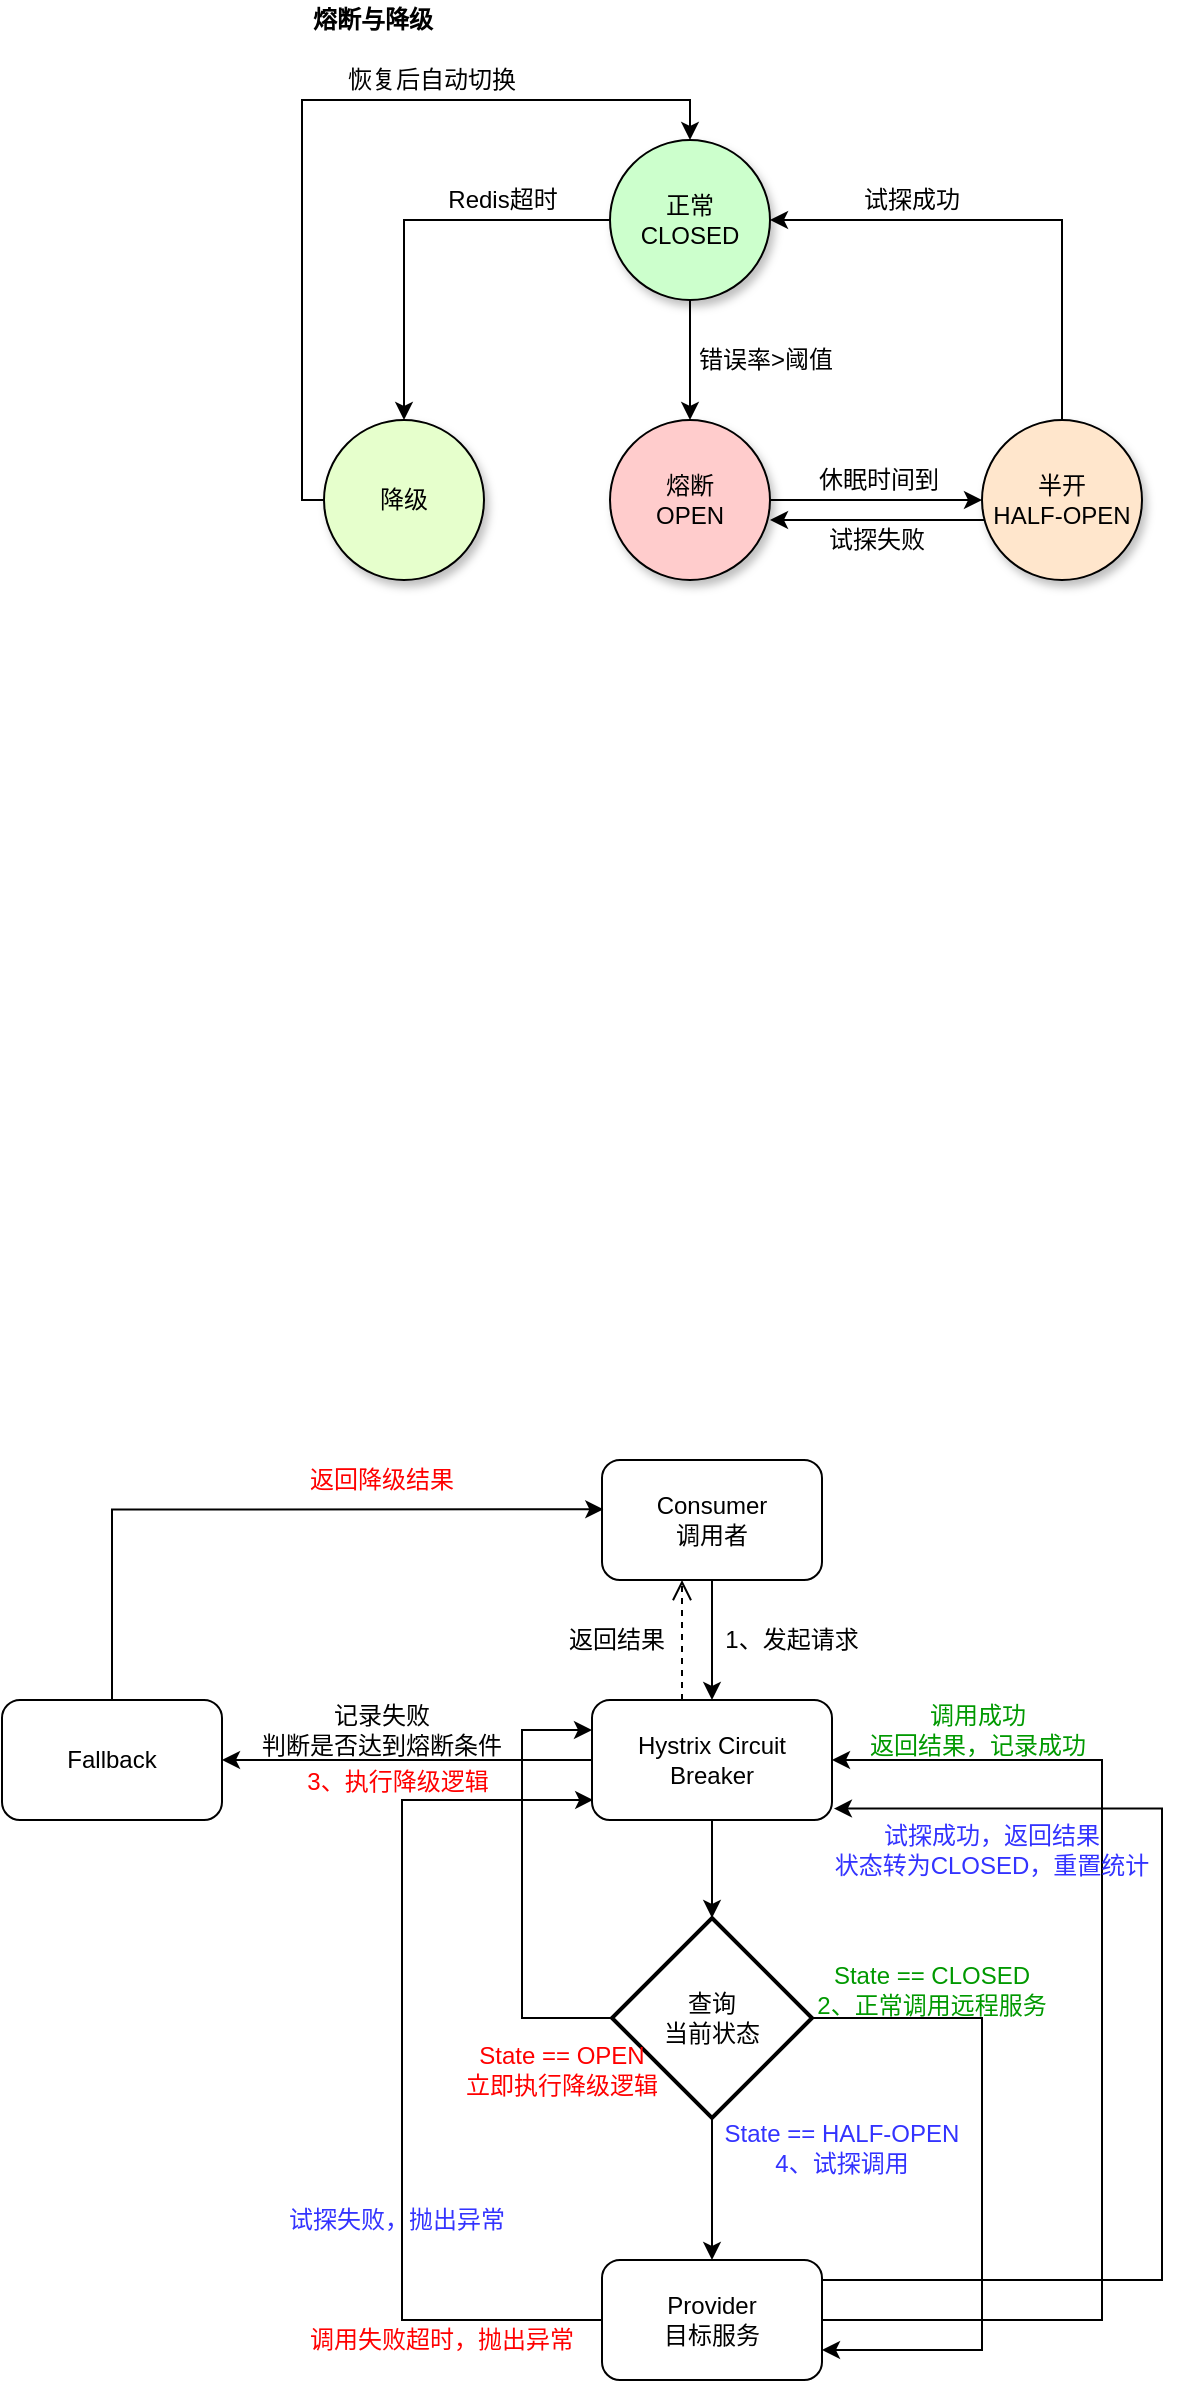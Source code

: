 <mxfile version="28.1.0">
  <diagram name="第 1 页" id="h3XlcaLD7YHMkemrR4Rt">
    <mxGraphModel dx="2172" dy="593" grid="1" gridSize="10" guides="1" tooltips="1" connect="1" arrows="1" fold="1" page="1" pageScale="1" pageWidth="827" pageHeight="1169" math="0" shadow="0">
      <root>
        <mxCell id="0" />
        <mxCell id="1" parent="0" />
        <mxCell id="Xkac7jo8qwM0DZp1vCGi-1" value="" style="group" parent="1" vertex="1" connectable="0">
          <mxGeometry x="140" y="110" width="420" height="290" as="geometry" />
        </mxCell>
        <mxCell id="Xkac7jo8qwM0DZp1vCGi-2" value="&lt;b&gt;熔断与降级&lt;/b&gt;" style="text;strokeColor=none;align=center;fillColor=none;html=1;verticalAlign=middle;whiteSpace=wrap;rounded=0;" parent="Xkac7jo8qwM0DZp1vCGi-1" vertex="1">
          <mxGeometry width="71" height="20" as="geometry" />
        </mxCell>
        <mxCell id="Xkac7jo8qwM0DZp1vCGi-3" style="edgeStyle=orthogonalEdgeStyle;rounded=0;orthogonalLoop=1;jettySize=auto;html=1;entryX=0.5;entryY=0;entryDx=0;entryDy=0;" parent="Xkac7jo8qwM0DZp1vCGi-1" source="Xkac7jo8qwM0DZp1vCGi-5" target="Xkac7jo8qwM0DZp1vCGi-9" edge="1">
          <mxGeometry relative="1" as="geometry" />
        </mxCell>
        <mxCell id="Xkac7jo8qwM0DZp1vCGi-4" style="edgeStyle=orthogonalEdgeStyle;rounded=0;orthogonalLoop=1;jettySize=auto;html=1;entryX=0.5;entryY=0;entryDx=0;entryDy=0;" parent="Xkac7jo8qwM0DZp1vCGi-1" source="Xkac7jo8qwM0DZp1vCGi-5" target="Xkac7jo8qwM0DZp1vCGi-7" edge="1">
          <mxGeometry relative="1" as="geometry" />
        </mxCell>
        <mxCell id="Xkac7jo8qwM0DZp1vCGi-5" value="正常&lt;br&gt;CLOSED" style="ellipse;whiteSpace=wrap;html=1;aspect=fixed;fillColor=#CCFFCC;shadow=1;" parent="Xkac7jo8qwM0DZp1vCGi-1" vertex="1">
          <mxGeometry x="154" y="70" width="80" height="80" as="geometry" />
        </mxCell>
        <mxCell id="Xkac7jo8qwM0DZp1vCGi-6" style="edgeStyle=orthogonalEdgeStyle;rounded=0;orthogonalLoop=1;jettySize=auto;html=1;entryX=0.5;entryY=0;entryDx=0;entryDy=0;" parent="Xkac7jo8qwM0DZp1vCGi-1" source="Xkac7jo8qwM0DZp1vCGi-7" target="Xkac7jo8qwM0DZp1vCGi-5" edge="1">
          <mxGeometry relative="1" as="geometry">
            <Array as="points">
              <mxPoint y="250" />
              <mxPoint y="50" />
              <mxPoint x="194" y="50" />
            </Array>
          </mxGeometry>
        </mxCell>
        <mxCell id="Xkac7jo8qwM0DZp1vCGi-7" value="降级" style="ellipse;whiteSpace=wrap;html=1;aspect=fixed;fillColor=#E6FFCC;shadow=1;" parent="Xkac7jo8qwM0DZp1vCGi-1" vertex="1">
          <mxGeometry x="11" y="210" width="80" height="80" as="geometry" />
        </mxCell>
        <mxCell id="Xkac7jo8qwM0DZp1vCGi-8" style="edgeStyle=orthogonalEdgeStyle;rounded=0;orthogonalLoop=1;jettySize=auto;html=1;entryX=0;entryY=0.5;entryDx=0;entryDy=0;" parent="Xkac7jo8qwM0DZp1vCGi-1" source="Xkac7jo8qwM0DZp1vCGi-9" target="Xkac7jo8qwM0DZp1vCGi-12" edge="1">
          <mxGeometry relative="1" as="geometry" />
        </mxCell>
        <mxCell id="Xkac7jo8qwM0DZp1vCGi-9" value="熔断&lt;br&gt;OPEN" style="ellipse;whiteSpace=wrap;html=1;aspect=fixed;fillColor=#FFCCCC;shadow=1;" parent="Xkac7jo8qwM0DZp1vCGi-1" vertex="1">
          <mxGeometry x="154" y="210" width="80" height="80" as="geometry" />
        </mxCell>
        <mxCell id="Xkac7jo8qwM0DZp1vCGi-10" style="edgeStyle=orthogonalEdgeStyle;rounded=0;orthogonalLoop=1;jettySize=auto;html=1;exitX=0;exitY=0.5;exitDx=0;exitDy=0;entryX=1;entryY=0.5;entryDx=0;entryDy=0;" parent="Xkac7jo8qwM0DZp1vCGi-1" edge="1">
          <mxGeometry relative="1" as="geometry">
            <mxPoint x="350" y="260" as="sourcePoint" />
            <mxPoint x="234" y="260" as="targetPoint" />
          </mxGeometry>
        </mxCell>
        <mxCell id="Xkac7jo8qwM0DZp1vCGi-11" style="edgeStyle=orthogonalEdgeStyle;rounded=0;orthogonalLoop=1;jettySize=auto;html=1;exitX=0.5;exitY=0;exitDx=0;exitDy=0;entryX=1;entryY=0.5;entryDx=0;entryDy=0;" parent="Xkac7jo8qwM0DZp1vCGi-1" source="Xkac7jo8qwM0DZp1vCGi-12" target="Xkac7jo8qwM0DZp1vCGi-5" edge="1">
          <mxGeometry relative="1" as="geometry" />
        </mxCell>
        <mxCell id="Xkac7jo8qwM0DZp1vCGi-12" value="半开&lt;br&gt;HALF-OPEN" style="ellipse;whiteSpace=wrap;html=1;aspect=fixed;fillColor=#FFE6CC;shadow=1;" parent="Xkac7jo8qwM0DZp1vCGi-1" vertex="1">
          <mxGeometry x="340" y="210" width="80" height="80" as="geometry" />
        </mxCell>
        <mxCell id="Xkac7jo8qwM0DZp1vCGi-13" value="Redis超时" style="text;strokeColor=none;align=center;fillColor=none;html=1;verticalAlign=middle;whiteSpace=wrap;rounded=0;" parent="Xkac7jo8qwM0DZp1vCGi-1" vertex="1">
          <mxGeometry x="70" y="90" width="61" height="20" as="geometry" />
        </mxCell>
        <mxCell id="Xkac7jo8qwM0DZp1vCGi-14" value="错误率&amp;gt;阈值" style="text;strokeColor=none;align=center;fillColor=none;html=1;verticalAlign=middle;whiteSpace=wrap;rounded=0;" parent="Xkac7jo8qwM0DZp1vCGi-1" vertex="1">
          <mxGeometry x="197.25" y="170" width="70" height="20" as="geometry" />
        </mxCell>
        <mxCell id="Xkac7jo8qwM0DZp1vCGi-15" value="休眠时间到" style="text;strokeColor=none;align=center;fillColor=none;html=1;verticalAlign=middle;whiteSpace=wrap;rounded=0;" parent="Xkac7jo8qwM0DZp1vCGi-1" vertex="1">
          <mxGeometry x="255.5" y="230" width="64.5" height="20" as="geometry" />
        </mxCell>
        <mxCell id="Xkac7jo8qwM0DZp1vCGi-16" value="试探失败" style="text;strokeColor=none;align=center;fillColor=none;html=1;verticalAlign=middle;whiteSpace=wrap;rounded=0;" parent="Xkac7jo8qwM0DZp1vCGi-1" vertex="1">
          <mxGeometry x="258.25" y="260" width="59" height="20" as="geometry" />
        </mxCell>
        <mxCell id="Xkac7jo8qwM0DZp1vCGi-17" value="试探成功" style="text;strokeColor=none;align=center;fillColor=none;html=1;verticalAlign=middle;whiteSpace=wrap;rounded=0;" parent="Xkac7jo8qwM0DZp1vCGi-1" vertex="1">
          <mxGeometry x="280" y="90" width="50" height="20" as="geometry" />
        </mxCell>
        <mxCell id="Xkac7jo8qwM0DZp1vCGi-18" value="恢复后自动切换" style="text;strokeColor=none;align=center;fillColor=none;html=1;verticalAlign=middle;whiteSpace=wrap;rounded=0;" parent="Xkac7jo8qwM0DZp1vCGi-1" vertex="1">
          <mxGeometry x="20" y="30" width="90" height="20" as="geometry" />
        </mxCell>
        <mxCell id="Xkac7jo8qwM0DZp1vCGi-47" style="edgeStyle=orthogonalEdgeStyle;rounded=0;orthogonalLoop=1;jettySize=auto;html=1;entryX=0.5;entryY=0;entryDx=0;entryDy=0;" parent="1" source="Xkac7jo8qwM0DZp1vCGi-45" target="Xkac7jo8qwM0DZp1vCGi-46" edge="1">
          <mxGeometry relative="1" as="geometry" />
        </mxCell>
        <mxCell id="Xkac7jo8qwM0DZp1vCGi-45" value="Consumer&lt;br&gt;调用者" style="rounded=1;whiteSpace=wrap;html=1;" parent="1" vertex="1">
          <mxGeometry x="290" y="840" width="110" height="60" as="geometry" />
        </mxCell>
        <mxCell id="Xkac7jo8qwM0DZp1vCGi-63" style="edgeStyle=orthogonalEdgeStyle;rounded=0;orthogonalLoop=1;jettySize=auto;html=1;entryX=1;entryY=0.5;entryDx=0;entryDy=0;" parent="1" source="Xkac7jo8qwM0DZp1vCGi-46" target="Xkac7jo8qwM0DZp1vCGi-62" edge="1">
          <mxGeometry relative="1" as="geometry" />
        </mxCell>
        <mxCell id="Xkac7jo8qwM0DZp1vCGi-46" value="Hystrix Circuit Breaker" style="rounded=1;whiteSpace=wrap;html=1;" parent="1" vertex="1">
          <mxGeometry x="285" y="960" width="120" height="60" as="geometry" />
        </mxCell>
        <mxCell id="Xkac7jo8qwM0DZp1vCGi-48" value="1、发起请求" style="text;strokeColor=none;align=center;fillColor=none;html=1;verticalAlign=middle;whiteSpace=wrap;rounded=0;" parent="1" vertex="1">
          <mxGeometry x="350" y="920" width="70" height="20" as="geometry" />
        </mxCell>
        <mxCell id="Xkac7jo8qwM0DZp1vCGi-53" style="edgeStyle=orthogonalEdgeStyle;rounded=0;orthogonalLoop=1;jettySize=auto;html=1;entryX=0.5;entryY=0;entryDx=0;entryDy=0;" parent="1" source="Xkac7jo8qwM0DZp1vCGi-49" target="Xkac7jo8qwM0DZp1vCGi-51" edge="1">
          <mxGeometry relative="1" as="geometry" />
        </mxCell>
        <mxCell id="Xkac7jo8qwM0DZp1vCGi-69" style="edgeStyle=orthogonalEdgeStyle;rounded=0;orthogonalLoop=1;jettySize=auto;html=1;entryX=0;entryY=0.25;entryDx=0;entryDy=0;exitX=0;exitY=0.5;exitDx=0;exitDy=0;exitPerimeter=0;" parent="1" source="Xkac7jo8qwM0DZp1vCGi-49" target="Xkac7jo8qwM0DZp1vCGi-46" edge="1">
          <mxGeometry relative="1" as="geometry">
            <Array as="points">
              <mxPoint x="250" y="1119" />
              <mxPoint x="250" y="975" />
            </Array>
          </mxGeometry>
        </mxCell>
        <mxCell id="Xkac7jo8qwM0DZp1vCGi-82" style="edgeStyle=orthogonalEdgeStyle;rounded=0;orthogonalLoop=1;jettySize=auto;html=1;entryX=1;entryY=0.75;entryDx=0;entryDy=0;exitX=1;exitY=0.5;exitDx=0;exitDy=0;exitPerimeter=0;" parent="1" source="Xkac7jo8qwM0DZp1vCGi-49" target="Xkac7jo8qwM0DZp1vCGi-51" edge="1">
          <mxGeometry relative="1" as="geometry">
            <Array as="points">
              <mxPoint x="480" y="1119" />
              <mxPoint x="480" y="1285" />
            </Array>
          </mxGeometry>
        </mxCell>
        <mxCell id="Xkac7jo8qwM0DZp1vCGi-49" value="查询&lt;br&gt;当前状态" style="strokeWidth=2;html=1;shape=mxgraph.flowchart.decision;whiteSpace=wrap;" parent="1" vertex="1">
          <mxGeometry x="295" y="1069" width="100" height="100" as="geometry" />
        </mxCell>
        <mxCell id="Xkac7jo8qwM0DZp1vCGi-50" style="edgeStyle=orthogonalEdgeStyle;rounded=0;orthogonalLoop=1;jettySize=auto;html=1;entryX=0.5;entryY=0;entryDx=0;entryDy=0;entryPerimeter=0;" parent="1" source="Xkac7jo8qwM0DZp1vCGi-46" target="Xkac7jo8qwM0DZp1vCGi-49" edge="1">
          <mxGeometry relative="1" as="geometry" />
        </mxCell>
        <mxCell id="Xkac7jo8qwM0DZp1vCGi-78" style="edgeStyle=orthogonalEdgeStyle;rounded=0;orthogonalLoop=1;jettySize=auto;html=1;entryX=1;entryY=0.5;entryDx=0;entryDy=0;" parent="1" source="Xkac7jo8qwM0DZp1vCGi-51" target="Xkac7jo8qwM0DZp1vCGi-46" edge="1">
          <mxGeometry relative="1" as="geometry">
            <Array as="points">
              <mxPoint x="540" y="1270" />
              <mxPoint x="540" y="990" />
            </Array>
          </mxGeometry>
        </mxCell>
        <mxCell id="Xkac7jo8qwM0DZp1vCGi-51" value="Provider&lt;br&gt;目标服务" style="rounded=1;whiteSpace=wrap;html=1;" parent="1" vertex="1">
          <mxGeometry x="290" y="1240" width="110" height="60" as="geometry" />
        </mxCell>
        <mxCell id="Xkac7jo8qwM0DZp1vCGi-54" value="&lt;font&gt;&lt;font style=&quot;color: rgb(0, 153, 0);&quot;&gt;State == CLOSED&lt;br&gt;2、正常调用远程服务&lt;/font&gt;&lt;br&gt;&lt;/font&gt;" style="text;strokeColor=none;align=center;fillColor=none;html=1;verticalAlign=middle;whiteSpace=wrap;rounded=0;" parent="1" vertex="1">
          <mxGeometry x="395" y="1090" width="120" height="30" as="geometry" />
        </mxCell>
        <mxCell id="Xkac7jo8qwM0DZp1vCGi-57" value="&lt;font style=&quot;color: rgb(0, 153, 0);&quot;&gt;&lt;font color=&quot;#009900&quot;&gt;调用成功&lt;br&gt;返回结果，&lt;/font&gt;&lt;font color=&quot;#009900&quot;&gt;记录成功&lt;/font&gt;&lt;br&gt;&lt;/font&gt;" style="text;strokeColor=none;align=center;fillColor=none;html=1;verticalAlign=middle;whiteSpace=wrap;rounded=0;" parent="1" vertex="1">
          <mxGeometry x="420" y="960" width="116" height="30" as="geometry" />
        </mxCell>
        <mxCell id="Xkac7jo8qwM0DZp1vCGi-58" value="&lt;font style=&quot;color: rgb(0, 0, 0);&quot;&gt;返回结果&lt;/font&gt;" style="text;strokeColor=none;align=center;fillColor=none;html=1;verticalAlign=middle;whiteSpace=wrap;rounded=0;" parent="1" vertex="1">
          <mxGeometry x="270" y="920" width="54.5" height="20" as="geometry" />
        </mxCell>
        <mxCell id="Xkac7jo8qwM0DZp1vCGi-59" value="" style="html=1;verticalAlign=bottom;endArrow=open;dashed=1;endSize=8;curved=0;rounded=0;" parent="1" edge="1">
          <mxGeometry relative="1" as="geometry">
            <mxPoint x="330" y="960" as="sourcePoint" />
            <mxPoint x="330" y="900" as="targetPoint" />
          </mxGeometry>
        </mxCell>
        <mxCell id="Xkac7jo8qwM0DZp1vCGi-61" value="&lt;font style=&quot;color: rgb(255, 0, 0);&quot;&gt;调用失败超时，抛出异常&lt;/font&gt;" style="text;strokeColor=none;align=center;fillColor=none;html=1;verticalAlign=middle;whiteSpace=wrap;rounded=0;" parent="1" vertex="1">
          <mxGeometry x="140" y="1270" width="140" height="20" as="geometry" />
        </mxCell>
        <mxCell id="Xkac7jo8qwM0DZp1vCGi-62" value="Fallback" style="rounded=1;whiteSpace=wrap;html=1;" parent="1" vertex="1">
          <mxGeometry x="-10" y="960" width="110" height="60" as="geometry" />
        </mxCell>
        <mxCell id="Xkac7jo8qwM0DZp1vCGi-64" value="&lt;font style=&quot;color: rgb(255, 0, 0);&quot;&gt;3、执行降级逻辑&lt;/font&gt;" style="text;strokeColor=none;align=center;fillColor=none;html=1;verticalAlign=middle;whiteSpace=wrap;rounded=0;" parent="1" vertex="1">
          <mxGeometry x="137.5" y="990" width="100" height="21" as="geometry" />
        </mxCell>
        <mxCell id="Xkac7jo8qwM0DZp1vCGi-65" style="edgeStyle=orthogonalEdgeStyle;rounded=0;orthogonalLoop=1;jettySize=auto;html=1;entryX=0.006;entryY=0.411;entryDx=0;entryDy=0;entryPerimeter=0;exitX=0.5;exitY=0;exitDx=0;exitDy=0;" parent="1" source="Xkac7jo8qwM0DZp1vCGi-62" target="Xkac7jo8qwM0DZp1vCGi-45" edge="1">
          <mxGeometry relative="1" as="geometry" />
        </mxCell>
        <mxCell id="Xkac7jo8qwM0DZp1vCGi-66" value="&lt;font style=&quot;color: rgb(255, 0, 0);&quot;&gt;返回降级结果&lt;/font&gt;" style="text;strokeColor=none;align=center;fillColor=none;html=1;verticalAlign=middle;whiteSpace=wrap;rounded=0;" parent="1" vertex="1">
          <mxGeometry x="140" y="840" width="80" height="20" as="geometry" />
        </mxCell>
        <mxCell id="Xkac7jo8qwM0DZp1vCGi-67" value="记录失败&lt;br&gt;判断是否达到熔断条件" style="text;strokeColor=none;align=center;fillColor=none;html=1;verticalAlign=middle;whiteSpace=wrap;rounded=0;" parent="1" vertex="1">
          <mxGeometry x="115" y="960" width="130" height="30" as="geometry" />
        </mxCell>
        <mxCell id="Xkac7jo8qwM0DZp1vCGi-73" value="&lt;font style=&quot;color: rgb(51, 51, 255);&quot;&gt;State == HALF-OPEN&lt;br&gt;4、试探调用&lt;/font&gt;" style="text;strokeColor=none;align=center;fillColor=none;html=1;verticalAlign=middle;whiteSpace=wrap;rounded=0;" parent="1" vertex="1">
          <mxGeometry x="350" y="1169" width="120" height="30" as="geometry" />
        </mxCell>
        <mxCell id="Xkac7jo8qwM0DZp1vCGi-75" style="edgeStyle=orthogonalEdgeStyle;rounded=0;orthogonalLoop=1;jettySize=auto;html=1;entryX=1.008;entryY=0.905;entryDx=0;entryDy=0;entryPerimeter=0;" parent="1" source="Xkac7jo8qwM0DZp1vCGi-51" target="Xkac7jo8qwM0DZp1vCGi-46" edge="1">
          <mxGeometry relative="1" as="geometry">
            <Array as="points">
              <mxPoint x="570" y="1250" />
              <mxPoint x="570" y="1014" />
            </Array>
          </mxGeometry>
        </mxCell>
        <mxCell id="Xkac7jo8qwM0DZp1vCGi-76" value="&lt;font&gt;&lt;font style=&quot;color: rgb(51, 51, 255);&quot;&gt;&lt;font&gt;试探成功，返回结果&lt;/font&gt;&lt;br&gt;&lt;font&gt;状态转为CLOSED，重置统计&lt;/font&gt;&lt;/font&gt;&lt;br&gt;&lt;/font&gt;" style="text;strokeColor=none;align=center;fillColor=none;html=1;verticalAlign=middle;whiteSpace=wrap;rounded=0;" parent="1" vertex="1">
          <mxGeometry x="405" y="1020" width="160" height="30" as="geometry" />
        </mxCell>
        <mxCell id="Xkac7jo8qwM0DZp1vCGi-77" value="&lt;font style=&quot;color: rgb(51, 51, 255);&quot;&gt;试探失败，抛出异常&lt;/font&gt;" style="text;strokeColor=none;align=center;fillColor=none;html=1;verticalAlign=middle;whiteSpace=wrap;rounded=0;" parent="1" vertex="1">
          <mxGeometry x="130" y="1210" width="115" height="20" as="geometry" />
        </mxCell>
        <mxCell id="Xkac7jo8qwM0DZp1vCGi-81" value="&lt;font style=&quot;color: rgb(255, 0, 0);&quot;&gt;&lt;font color=&quot;#ff0000&quot;&gt;State == OPEN&lt;/font&gt;&lt;br&gt;&lt;font color=&quot;#ff0000&quot;&gt;立即执行降级逻辑&lt;/font&gt;&lt;/font&gt;" style="text;strokeColor=none;align=center;fillColor=none;html=1;verticalAlign=middle;whiteSpace=wrap;rounded=0;" parent="1" vertex="1">
          <mxGeometry x="220" y="1130" width="100" height="30" as="geometry" />
        </mxCell>
        <mxCell id="Xkac7jo8qwM0DZp1vCGi-84" style="edgeStyle=orthogonalEdgeStyle;rounded=0;orthogonalLoop=1;jettySize=auto;html=1;entryX=0.005;entryY=0.833;entryDx=0;entryDy=0;entryPerimeter=0;" parent="1" source="Xkac7jo8qwM0DZp1vCGi-51" target="Xkac7jo8qwM0DZp1vCGi-46" edge="1">
          <mxGeometry relative="1" as="geometry">
            <mxPoint x="280" y="1010" as="targetPoint" />
            <Array as="points">
              <mxPoint x="190" y="1270" />
              <mxPoint x="190" y="1010" />
            </Array>
          </mxGeometry>
        </mxCell>
      </root>
    </mxGraphModel>
  </diagram>
</mxfile>
